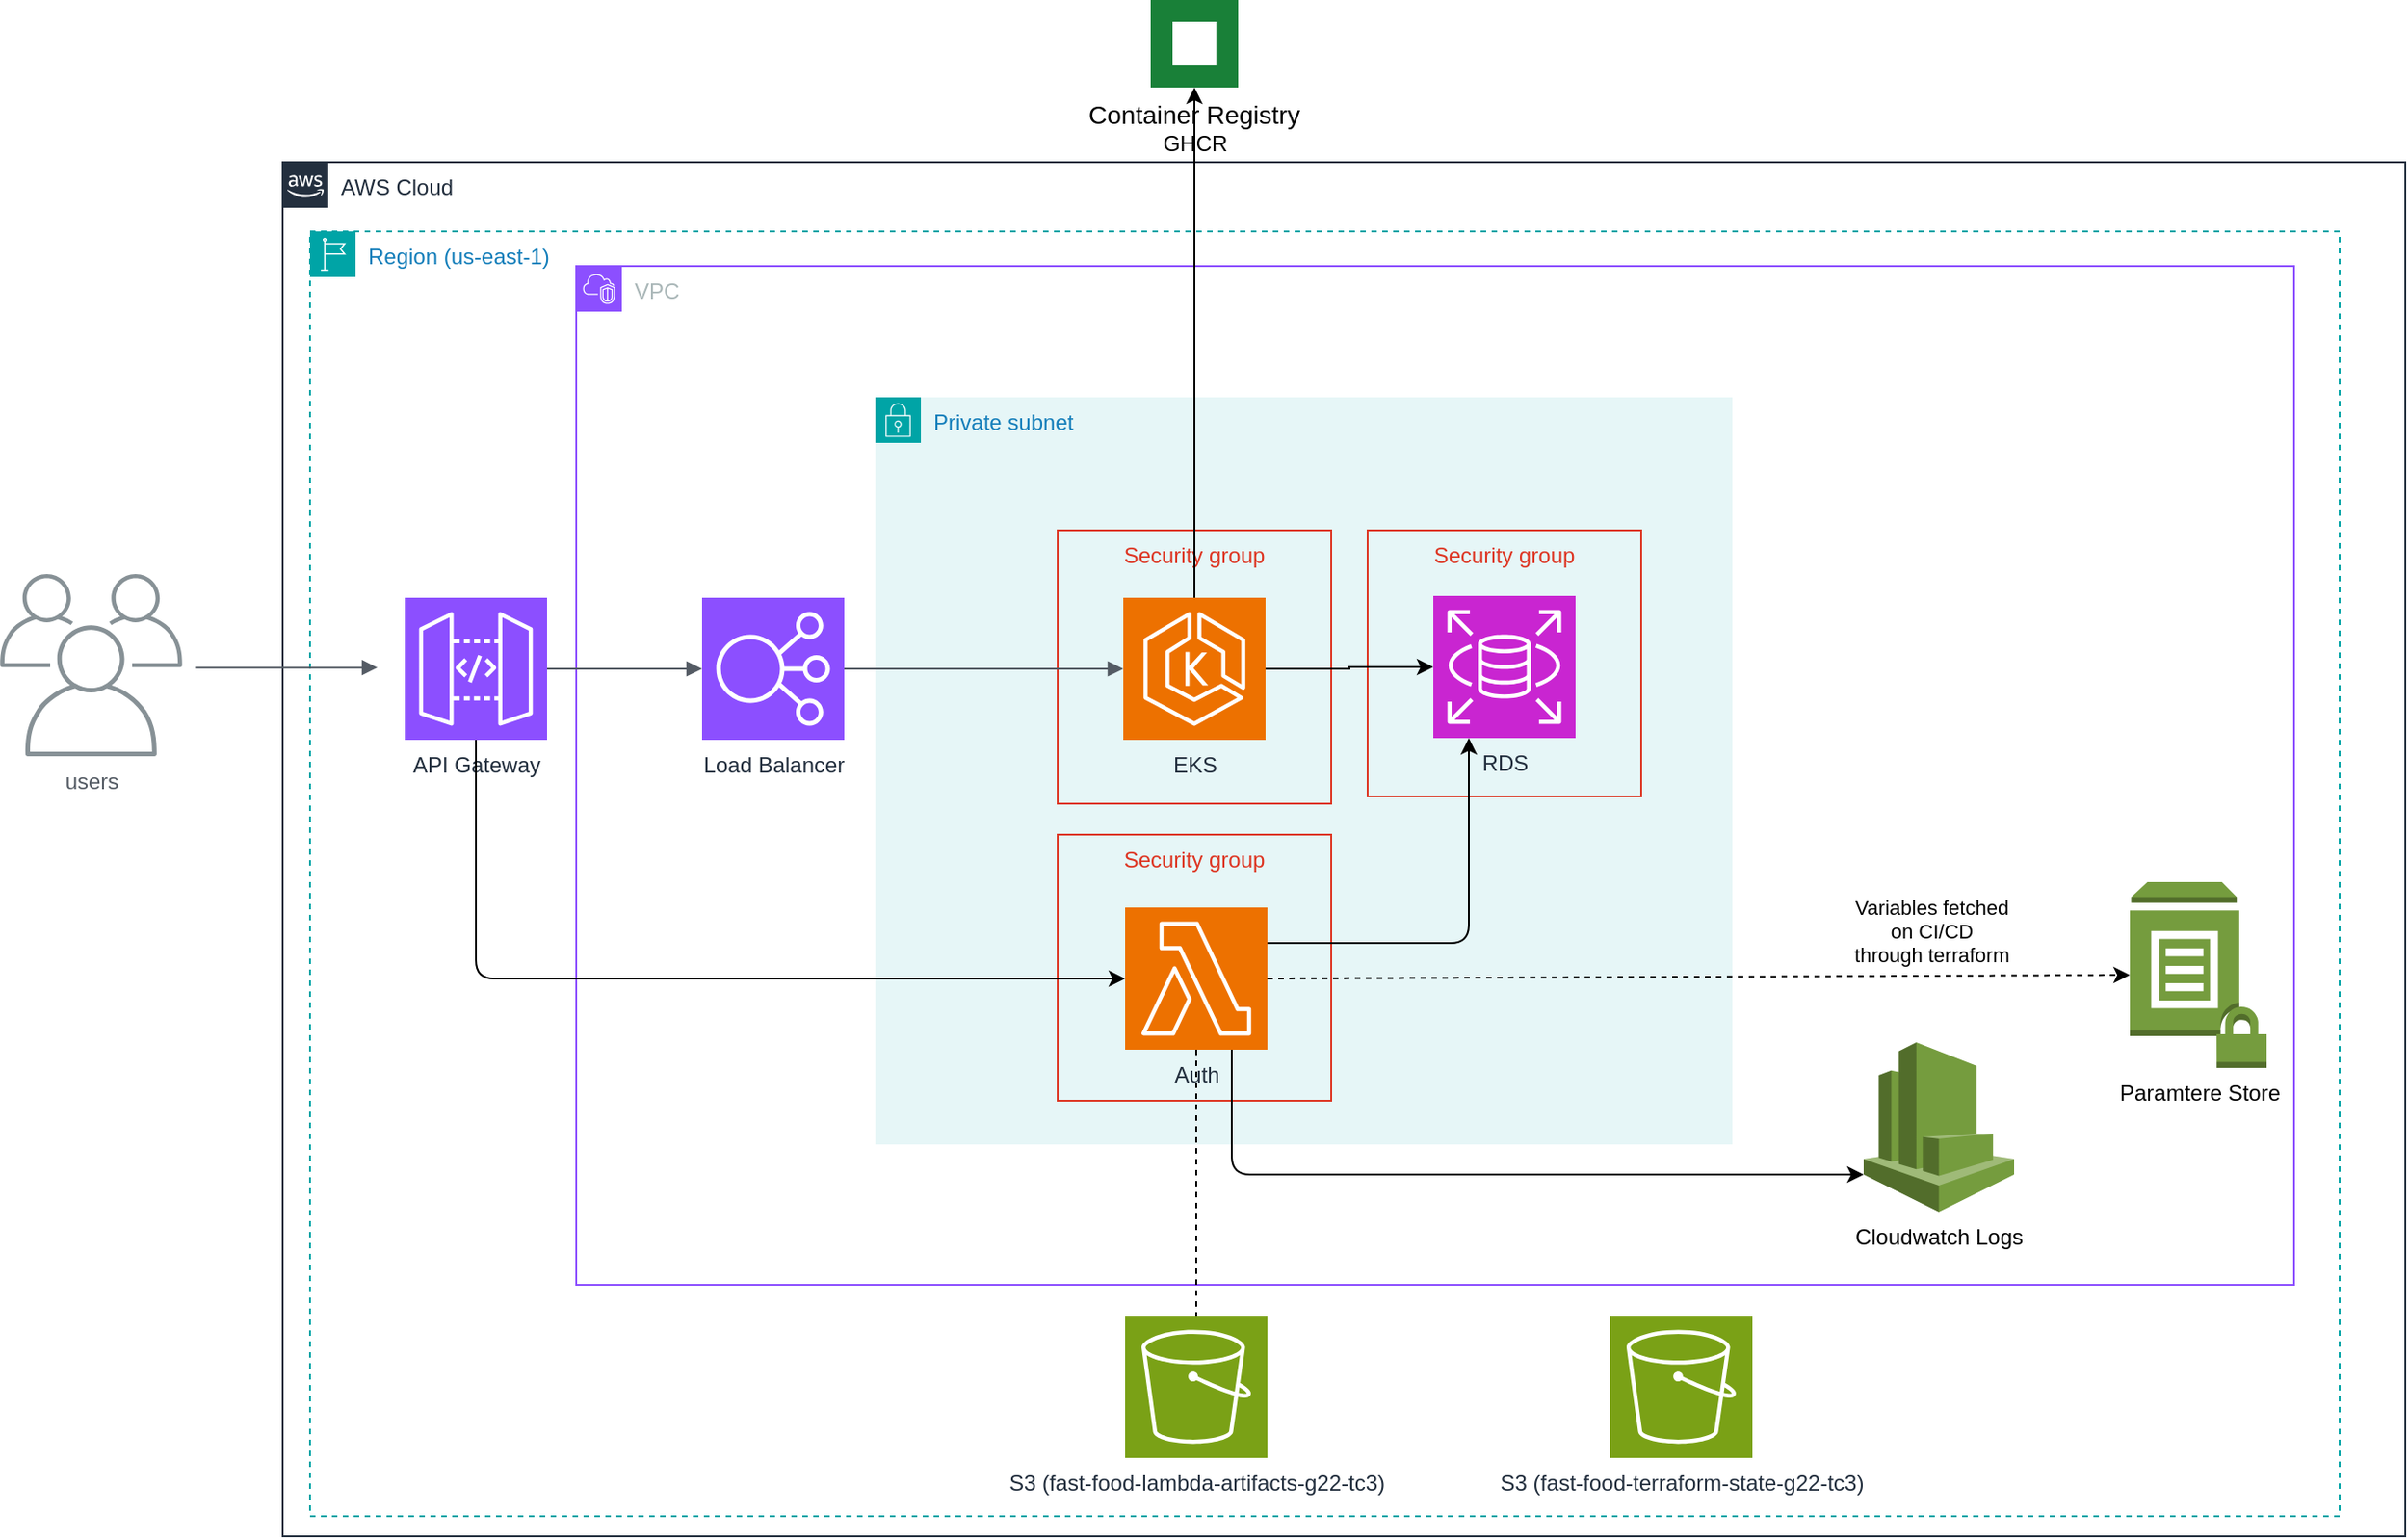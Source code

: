 <mxfile><diagram id="Ht1M8jgEwFfnCIfOTk4-" name="Page-1"><mxGraphModel dx="1707" dy="226" grid="0" gridSize="10" guides="1" tooltips="1" connect="1" arrows="1" fold="1" page="0" pageScale="1" pageWidth="1169" pageHeight="827" background="#ffffff" math="0" shadow="0"><root><mxCell id="0"/><mxCell id="1" parent="0"/><mxCell id="rO0kXHHq0P5TCZEiS6bB-7" value="Region (us-east-1)" style="points=[[0,0],[0.25,0],[0.5,0],[0.75,0],[1,0],[1,0.25],[1,0.5],[1,0.75],[1,1],[0.75,1],[0.5,1],[0.25,1],[0,1],[0,0.75],[0,0.5],[0,0.25]];outlineConnect=0;gradientColor=none;html=1;whiteSpace=wrap;fontSize=12;fontStyle=0;container=1;pointerEvents=0;collapsible=0;recursiveResize=0;shape=mxgraph.aws4.group;grIcon=mxgraph.aws4.group_region;strokeColor=#00A4A6;fillColor=none;verticalAlign=top;align=left;spacingLeft=30;fontColor=#147EBA;dashed=1;" parent="1" vertex="1"><mxGeometry x="85" y="847" width="1113" height="705" as="geometry"/></mxCell><mxCell id="rO0kXHHq0P5TCZEiS6bB-13" value="users" style="sketch=0;outlineConnect=0;gradientColor=none;fontColor=#545B64;strokeColor=none;fillColor=#879196;dashed=0;verticalLabelPosition=bottom;verticalAlign=top;align=center;html=1;fontSize=12;fontStyle=0;aspect=fixed;shape=mxgraph.aws4.illustration_users;pointerEvents=1" parent="1" vertex="1"><mxGeometry x="-85" y="1035" width="100" height="100" as="geometry"/></mxCell><mxCell id="rO0kXHHq0P5TCZEiS6bB-15" value="AWS Cloud" style="points=[[0,0],[0.25,0],[0.5,0],[0.75,0],[1,0],[1,0.25],[1,0.5],[1,0.75],[1,1],[0.75,1],[0.5,1],[0.25,1],[0,1],[0,0.75],[0,0.5],[0,0.25]];outlineConnect=0;gradientColor=none;html=1;whiteSpace=wrap;fontSize=12;fontStyle=0;container=1;pointerEvents=0;collapsible=0;recursiveResize=0;shape=mxgraph.aws4.group;grIcon=mxgraph.aws4.group_aws_cloud_alt;strokeColor=#232F3E;fillColor=none;verticalAlign=top;align=left;spacingLeft=30;fontColor=#232F3E;dashed=0;" parent="1" vertex="1"><mxGeometry x="70" y="809" width="1164" height="754" as="geometry"/></mxCell><mxCell id="rO0kXHHq0P5TCZEiS6bB-9" value="VPC" style="points=[[0,0],[0.25,0],[0.5,0],[0.75,0],[1,0],[1,0.25],[1,0.5],[1,0.75],[1,1],[0.75,1],[0.5,1],[0.25,1],[0,1],[0,0.75],[0,0.5],[0,0.25]];outlineConnect=0;gradientColor=none;html=1;whiteSpace=wrap;fontSize=12;fontStyle=0;container=1;pointerEvents=0;collapsible=0;recursiveResize=0;shape=mxgraph.aws4.group;grIcon=mxgraph.aws4.group_vpc2;strokeColor=#8C4FFF;fillColor=none;verticalAlign=top;align=left;spacingLeft=30;fontColor=#AAB7B8;dashed=0;" parent="rO0kXHHq0P5TCZEiS6bB-15" vertex="1"><mxGeometry x="161" y="57" width="942" height="559" as="geometry"/></mxCell><mxCell id="rO0kXHHq0P5TCZEiS6bB-11" value="Private subnet" style="points=[[0,0],[0.25,0],[0.5,0],[0.75,0],[1,0],[1,0.25],[1,0.5],[1,0.75],[1,1],[0.75,1],[0.5,1],[0.25,1],[0,1],[0,0.75],[0,0.5],[0,0.25]];outlineConnect=0;gradientColor=none;html=1;whiteSpace=wrap;fontSize=12;fontStyle=0;container=1;pointerEvents=0;collapsible=0;recursiveResize=0;shape=mxgraph.aws4.group;grIcon=mxgraph.aws4.group_security_group;grStroke=0;strokeColor=#00A4A6;fillColor=#E6F6F7;verticalAlign=top;align=left;spacingLeft=30;fontColor=#147EBA;dashed=0;" parent="rO0kXHHq0P5TCZEiS6bB-9" vertex="1"><mxGeometry x="164" y="72" width="470" height="410" as="geometry"/></mxCell><mxCell id="2" value="Security group" style="fillColor=none;strokeColor=#DD3522;verticalAlign=top;fontStyle=0;fontColor=#DD3522;whiteSpace=wrap;html=1;" parent="rO0kXHHq0P5TCZEiS6bB-11" vertex="1"><mxGeometry x="270" y="73" width="150" height="146" as="geometry"/></mxCell><mxCell id="rO0kXHHq0P5TCZEiS6bB-8" value="Security group" style="fillColor=none;strokeColor=#DD3522;verticalAlign=top;fontStyle=0;fontColor=#DD3522;whiteSpace=wrap;html=1;" parent="rO0kXHHq0P5TCZEiS6bB-11" vertex="1"><mxGeometry x="100" y="73" width="150" height="150" as="geometry"/></mxCell><mxCell id="rO0kXHHq0P5TCZEiS6bB-6" value="RDS" style="sketch=0;points=[[0,0,0],[0.25,0,0],[0.5,0,0],[0.75,0,0],[1,0,0],[0,1,0],[0.25,1,0],[0.5,1,0],[0.75,1,0],[1,1,0],[0,0.25,0],[0,0.5,0],[0,0.75,0],[1,0.25,0],[1,0.5,0],[1,0.75,0]];outlineConnect=0;fontColor=#232F3E;fillColor=#C925D1;strokeColor=#ffffff;dashed=0;verticalLabelPosition=bottom;verticalAlign=top;align=center;html=1;fontSize=12;fontStyle=0;aspect=fixed;shape=mxgraph.aws4.resourceIcon;resIcon=mxgraph.aws4.rds;" parent="rO0kXHHq0P5TCZEiS6bB-11" vertex="1"><mxGeometry x="306" y="109" width="78" height="78" as="geometry"/></mxCell><mxCell id="3" value="Security group" style="fillColor=none;strokeColor=#DD3522;verticalAlign=top;fontStyle=0;fontColor=#DD3522;whiteSpace=wrap;html=1;" parent="rO0kXHHq0P5TCZEiS6bB-11" vertex="1"><mxGeometry x="100" y="240" width="150" height="146" as="geometry"/></mxCell><mxCell id="4" value="Auth" style="sketch=0;points=[[0,0,0],[0.25,0,0],[0.5,0,0],[0.75,0,0],[1,0,0],[0,1,0],[0.25,1,0],[0.5,1,0],[0.75,1,0],[1,1,0],[0,0.25,0],[0,0.5,0],[0,0.75,0],[1,0.25,0],[1,0.5,0],[1,0.75,0]];outlineConnect=0;fontColor=#232F3E;fillColor=#ED7100;strokeColor=#ffffff;dashed=0;verticalLabelPosition=bottom;verticalAlign=top;align=center;html=1;fontSize=12;fontStyle=0;aspect=fixed;shape=mxgraph.aws4.resourceIcon;resIcon=mxgraph.aws4.lambda;" parent="rO0kXHHq0P5TCZEiS6bB-11" vertex="1"><mxGeometry x="137" y="280" width="78" height="78" as="geometry"/></mxCell><mxCell id="5" style="edgeStyle=orthogonalEdgeStyle;html=1;exitX=1;exitY=0.25;exitDx=0;exitDy=0;exitPerimeter=0;entryX=0.25;entryY=1;entryDx=0;entryDy=0;entryPerimeter=0;" parent="rO0kXHHq0P5TCZEiS6bB-11" source="4" target="rO0kXHHq0P5TCZEiS6bB-6" edge="1"><mxGeometry relative="1" as="geometry"/></mxCell><mxCell id="rO0kXHHq0P5TCZEiS6bB-14" value="EKS" style="sketch=0;points=[[0,0,0],[0.25,0,0],[0.5,0,0],[0.75,0,0],[1,0,0],[0,1,0],[0.25,1,0],[0.5,1,0],[0.75,1,0],[1,1,0],[0,0.25,0],[0,0.5,0],[0,0.75,0],[1,0.25,0],[1,0.5,0],[1,0.75,0]];outlineConnect=0;fontColor=#232F3E;fillColor=#ED7100;strokeColor=#ffffff;dashed=0;verticalLabelPosition=bottom;verticalAlign=top;align=center;html=1;fontSize=12;fontStyle=0;aspect=fixed;shape=mxgraph.aws4.resourceIcon;resIcon=mxgraph.aws4.eks;" parent="rO0kXHHq0P5TCZEiS6bB-11" vertex="1"><mxGeometry x="136" y="110" width="78" height="78" as="geometry"/></mxCell><mxCell id="rO0kXHHq0P5TCZEiS6bB-24" style="edgeStyle=orthogonalEdgeStyle;rounded=0;orthogonalLoop=1;jettySize=auto;html=1;" parent="rO0kXHHq0P5TCZEiS6bB-11" source="rO0kXHHq0P5TCZEiS6bB-14" target="rO0kXHHq0P5TCZEiS6bB-6" edge="1"><mxGeometry relative="1" as="geometry"/></mxCell><mxCell id="15" value="Paramtere Store" style="outlineConnect=0;dashed=0;verticalLabelPosition=bottom;verticalAlign=top;align=center;html=1;shape=mxgraph.aws3.parameter_store;fillColor=#759C3E;gradientColor=none;" parent="rO0kXHHq0P5TCZEiS6bB-9" vertex="1"><mxGeometry x="852" y="338" width="75" height="102" as="geometry"/></mxCell><mxCell id="16" style="edgeStyle=none;html=1;entryX=0;entryY=0.5;entryDx=0;entryDy=0;entryPerimeter=0;exitX=1;exitY=0.5;exitDx=0;exitDy=0;exitPerimeter=0;dashed=1;" parent="rO0kXHHq0P5TCZEiS6bB-9" source="4" target="15" edge="1"><mxGeometry relative="1" as="geometry"/></mxCell><mxCell id="17" value="Variables fetched&lt;div&gt;on CI/CD &lt;br&gt;through terraform&lt;/div&gt;" style="edgeLabel;html=1;align=center;verticalAlign=middle;resizable=0;points=[];" parent="16" vertex="1" connectable="0"><mxGeometry x="0.245" y="3" relative="1" as="geometry"><mxPoint x="69" y="-22" as="offset"/></mxGeometry></mxCell><mxCell id="20" value="Cloudwatch Logs" style="outlineConnect=0;dashed=0;verticalLabelPosition=bottom;verticalAlign=top;align=center;html=1;shape=mxgraph.aws3.cloudwatch;fillColor=#759C3E;gradientColor=none;" parent="rO0kXHHq0P5TCZEiS6bB-9" vertex="1"><mxGeometry x="706" y="426" width="82.5" height="93" as="geometry"/></mxCell><mxCell id="21" value="" style="edgeStyle=orthogonalEdgeStyle;html=1;entryX=0;entryY=0.78;entryDx=0;entryDy=0;entryPerimeter=0;exitX=0.75;exitY=1;exitDx=0;exitDy=0;exitPerimeter=0;" parent="rO0kXHHq0P5TCZEiS6bB-9" source="4" target="20" edge="1"><mxGeometry relative="1" as="geometry"/></mxCell><mxCell id="rO0kXHHq0P5TCZEiS6bB-3" value="Load Balancer" style="sketch=0;points=[[0,0,0],[0.25,0,0],[0.5,0,0],[0.75,0,0],[1,0,0],[0,1,0],[0.25,1,0],[0.5,1,0],[0.75,1,0],[1,1,0],[0,0.25,0],[0,0.5,0],[0,0.75,0],[1,0.25,0],[1,0.5,0],[1,0.75,0]];outlineConnect=0;fontColor=#232F3E;fillColor=#8C4FFF;strokeColor=#ffffff;dashed=0;verticalLabelPosition=bottom;verticalAlign=top;align=center;html=1;fontSize=12;fontStyle=0;aspect=fixed;shape=mxgraph.aws4.resourceIcon;resIcon=mxgraph.aws4.elastic_load_balancing;" parent="rO0kXHHq0P5TCZEiS6bB-9" vertex="1"><mxGeometry x="69" y="182" width="78" height="78" as="geometry"/></mxCell><mxCell id="rO0kXHHq0P5TCZEiS6bB-23" value="" style="edgeStyle=orthogonalEdgeStyle;html=1;endArrow=block;elbow=vertical;startArrow=none;endFill=1;strokeColor=#545B64;rounded=0;exitX=1;exitY=0.5;exitDx=0;exitDy=0;exitPerimeter=0;entryX=0;entryY=0.5;entryDx=0;entryDy=0;entryPerimeter=0;" parent="rO0kXHHq0P5TCZEiS6bB-9" source="rO0kXHHq0P5TCZEiS6bB-3" target="rO0kXHHq0P5TCZEiS6bB-14" edge="1"><mxGeometry width="100" relative="1" as="geometry"><mxPoint x="123" y="260" as="sourcePoint"/><mxPoint x="223" y="260" as="targetPoint"/></mxGeometry></mxCell><mxCell id="rO0kXHHq0P5TCZEiS6bB-4" value="S3 (fast-food-terraform-state-g22-tc3)" style="sketch=0;points=[[0,0,0],[0.25,0,0],[0.5,0,0],[0.75,0,0],[1,0,0],[0,1,0],[0.25,1,0],[0.5,1,0],[0.75,1,0],[1,1,0],[0,0.25,0],[0,0.5,0],[0,0.75,0],[1,0.25,0],[1,0.5,0],[1,0.75,0]];outlineConnect=0;fontColor=#232F3E;fillColor=#7AA116;strokeColor=#ffffff;dashed=0;verticalLabelPosition=bottom;verticalAlign=top;align=center;html=1;fontSize=12;fontStyle=0;aspect=fixed;shape=mxgraph.aws4.resourceIcon;resIcon=mxgraph.aws4.s3;" parent="rO0kXHHq0P5TCZEiS6bB-15" vertex="1"><mxGeometry x="728" y="633" width="78" height="78" as="geometry"/></mxCell><mxCell id="rO0kXHHq0P5TCZEiS6bB-16" value="API Gateway" style="sketch=0;points=[[0,0,0],[0.25,0,0],[0.5,0,0],[0.75,0,0],[1,0,0],[0,1,0],[0.25,1,0],[0.5,1,0],[0.75,1,0],[1,1,0],[0,0.25,0],[0,0.5,0],[0,0.75,0],[1,0.25,0],[1,0.5,0],[1,0.75,0]];outlineConnect=0;fontColor=#232F3E;fillColor=#8C4FFF;strokeColor=#ffffff;dashed=0;verticalLabelPosition=bottom;verticalAlign=top;align=center;html=1;fontSize=12;fontStyle=0;aspect=fixed;shape=mxgraph.aws4.resourceIcon;resIcon=mxgraph.aws4.api_gateway;" parent="rO0kXHHq0P5TCZEiS6bB-15" vertex="1"><mxGeometry x="67" y="239" width="78" height="78" as="geometry"/></mxCell><mxCell id="rO0kXHHq0P5TCZEiS6bB-21" value="" style="edgeStyle=orthogonalEdgeStyle;html=1;endArrow=block;elbow=vertical;startArrow=none;endFill=1;strokeColor=#545B64;rounded=0;exitX=1;exitY=0.5;exitDx=0;exitDy=0;exitPerimeter=0;entryX=0;entryY=0.5;entryDx=0;entryDy=0;entryPerimeter=0;" parent="rO0kXHHq0P5TCZEiS6bB-15" source="rO0kXHHq0P5TCZEiS6bB-16" target="rO0kXHHq0P5TCZEiS6bB-3" edge="1"><mxGeometry width="100" relative="1" as="geometry"><mxPoint x="110" y="312.8" as="sourcePoint"/><mxPoint x="150" y="312.8" as="targetPoint"/></mxGeometry></mxCell><mxCell id="6" style="edgeStyle=orthogonalEdgeStyle;html=1;entryX=0;entryY=0.5;entryDx=0;entryDy=0;entryPerimeter=0;exitX=0.5;exitY=1;exitDx=0;exitDy=0;exitPerimeter=0;" parent="rO0kXHHq0P5TCZEiS6bB-15" source="rO0kXHHq0P5TCZEiS6bB-16" target="4" edge="1"><mxGeometry relative="1" as="geometry"/></mxCell><mxCell id="18" value="S3 (fast-food-lambda-artifacts-g22-tc3)" style="sketch=0;points=[[0,0,0],[0.25,0,0],[0.5,0,0],[0.75,0,0],[1,0,0],[0,1,0],[0.25,1,0],[0.5,1,0],[0.75,1,0],[1,1,0],[0,0.25,0],[0,0.5,0],[0,0.75,0],[1,0.25,0],[1,0.5,0],[1,0.75,0]];outlineConnect=0;fontColor=#232F3E;fillColor=#7AA116;strokeColor=#ffffff;dashed=0;verticalLabelPosition=bottom;verticalAlign=top;align=center;html=1;fontSize=12;fontStyle=0;aspect=fixed;shape=mxgraph.aws4.resourceIcon;resIcon=mxgraph.aws4.s3;" parent="rO0kXHHq0P5TCZEiS6bB-15" vertex="1"><mxGeometry x="462" y="633" width="78" height="78" as="geometry"/></mxCell><mxCell id="19" style="edgeStyle=none;html=1;exitX=0.5;exitY=1;exitDx=0;exitDy=0;exitPerimeter=0;dashed=1;endArrow=none;endFill=0;" parent="rO0kXHHq0P5TCZEiS6bB-15" source="4" target="18" edge="1"><mxGeometry relative="1" as="geometry"/></mxCell><mxCell id="rO0kXHHq0P5TCZEiS6bB-20" value="" style="edgeStyle=orthogonalEdgeStyle;html=1;endArrow=block;elbow=vertical;startArrow=none;endFill=1;strokeColor=#545B64;rounded=0;" parent="rO0kXHHq0P5TCZEiS6bB-15" edge="1"><mxGeometry width="100" relative="1" as="geometry"><mxPoint x="-48" y="277.33" as="sourcePoint"/><mxPoint x="52" y="277.33" as="targetPoint"/></mxGeometry></mxCell><mxCell id="rO0kXHHq0P5TCZEiS6bB-17" value="Container Registry" style="shape=rect;fillColor=#198038;aspect=fixed;resizable=0;labelPosition=center;verticalLabelPosition=bottom;align=center;verticalAlign=top;strokeColor=none;fontSize=14;" parent="1" vertex="1"><mxGeometry x="546" y="720" width="48" height="48" as="geometry"/></mxCell><mxCell id="rO0kXHHq0P5TCZEiS6bB-18" value="&lt;div&gt;&lt;br&gt;&lt;/div&gt;&lt;div&gt;&lt;br&gt;&lt;/div&gt;GHCR" style="fillColor=#ffffff;strokeColor=none;dashed=0;outlineConnect=0;html=1;labelPosition=center;verticalLabelPosition=bottom;verticalAlign=top;part=1;movable=0;resizable=0;rotatable=0;shape=mxgraph.ibm_cloud.cloud-registry" parent="rO0kXHHq0P5TCZEiS6bB-17" vertex="1"><mxGeometry width="24" height="24" relative="1" as="geometry"><mxPoint x="12" y="12" as="offset"/></mxGeometry></mxCell><mxCell id="rO0kXHHq0P5TCZEiS6bB-27" style="edgeStyle=orthogonalEdgeStyle;rounded=0;orthogonalLoop=1;jettySize=auto;html=1;" parent="1" source="rO0kXHHq0P5TCZEiS6bB-14" target="rO0kXHHq0P5TCZEiS6bB-17" edge="1"><mxGeometry relative="1" as="geometry"/></mxCell></root></mxGraphModel></diagram></mxfile>